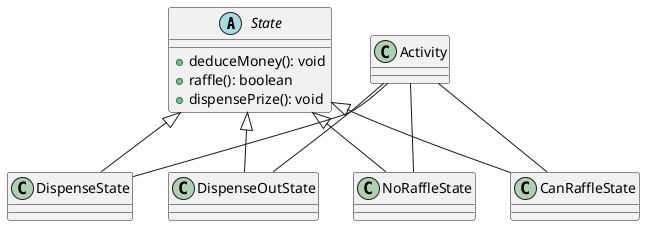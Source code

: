 @startuml
abstract class State{
    + deduceMoney(): void
    + raffle(): boolean
    + dispensePrize(): void
}

class NoRaffleState
class CanRaffleState
class DispenseState
class DispenseOutState
State <|-- NoRaffleState
State <|-- CanRaffleState
State <|-- DispenseState
State <|-- DispenseOutState
class Activity
Activity -- NoRaffleState
Activity -- CanRaffleState
Activity -- DispenseState
Activity -- DispenseOutState
@enduml